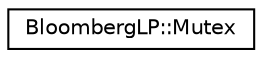 digraph "Graphical Class Hierarchy"
{
  edge [fontname="Helvetica",fontsize="10",labelfontname="Helvetica",labelfontsize="10"];
  node [fontname="Helvetica",fontsize="10",shape=record];
  rankdir="LR";
  Node1 [label="BloombergLP::Mutex",height=0.2,width=0.4,color="black", fillcolor="white", style="filled",URL="$class_bloomberg_l_p_1_1_mutex.html"];
}
